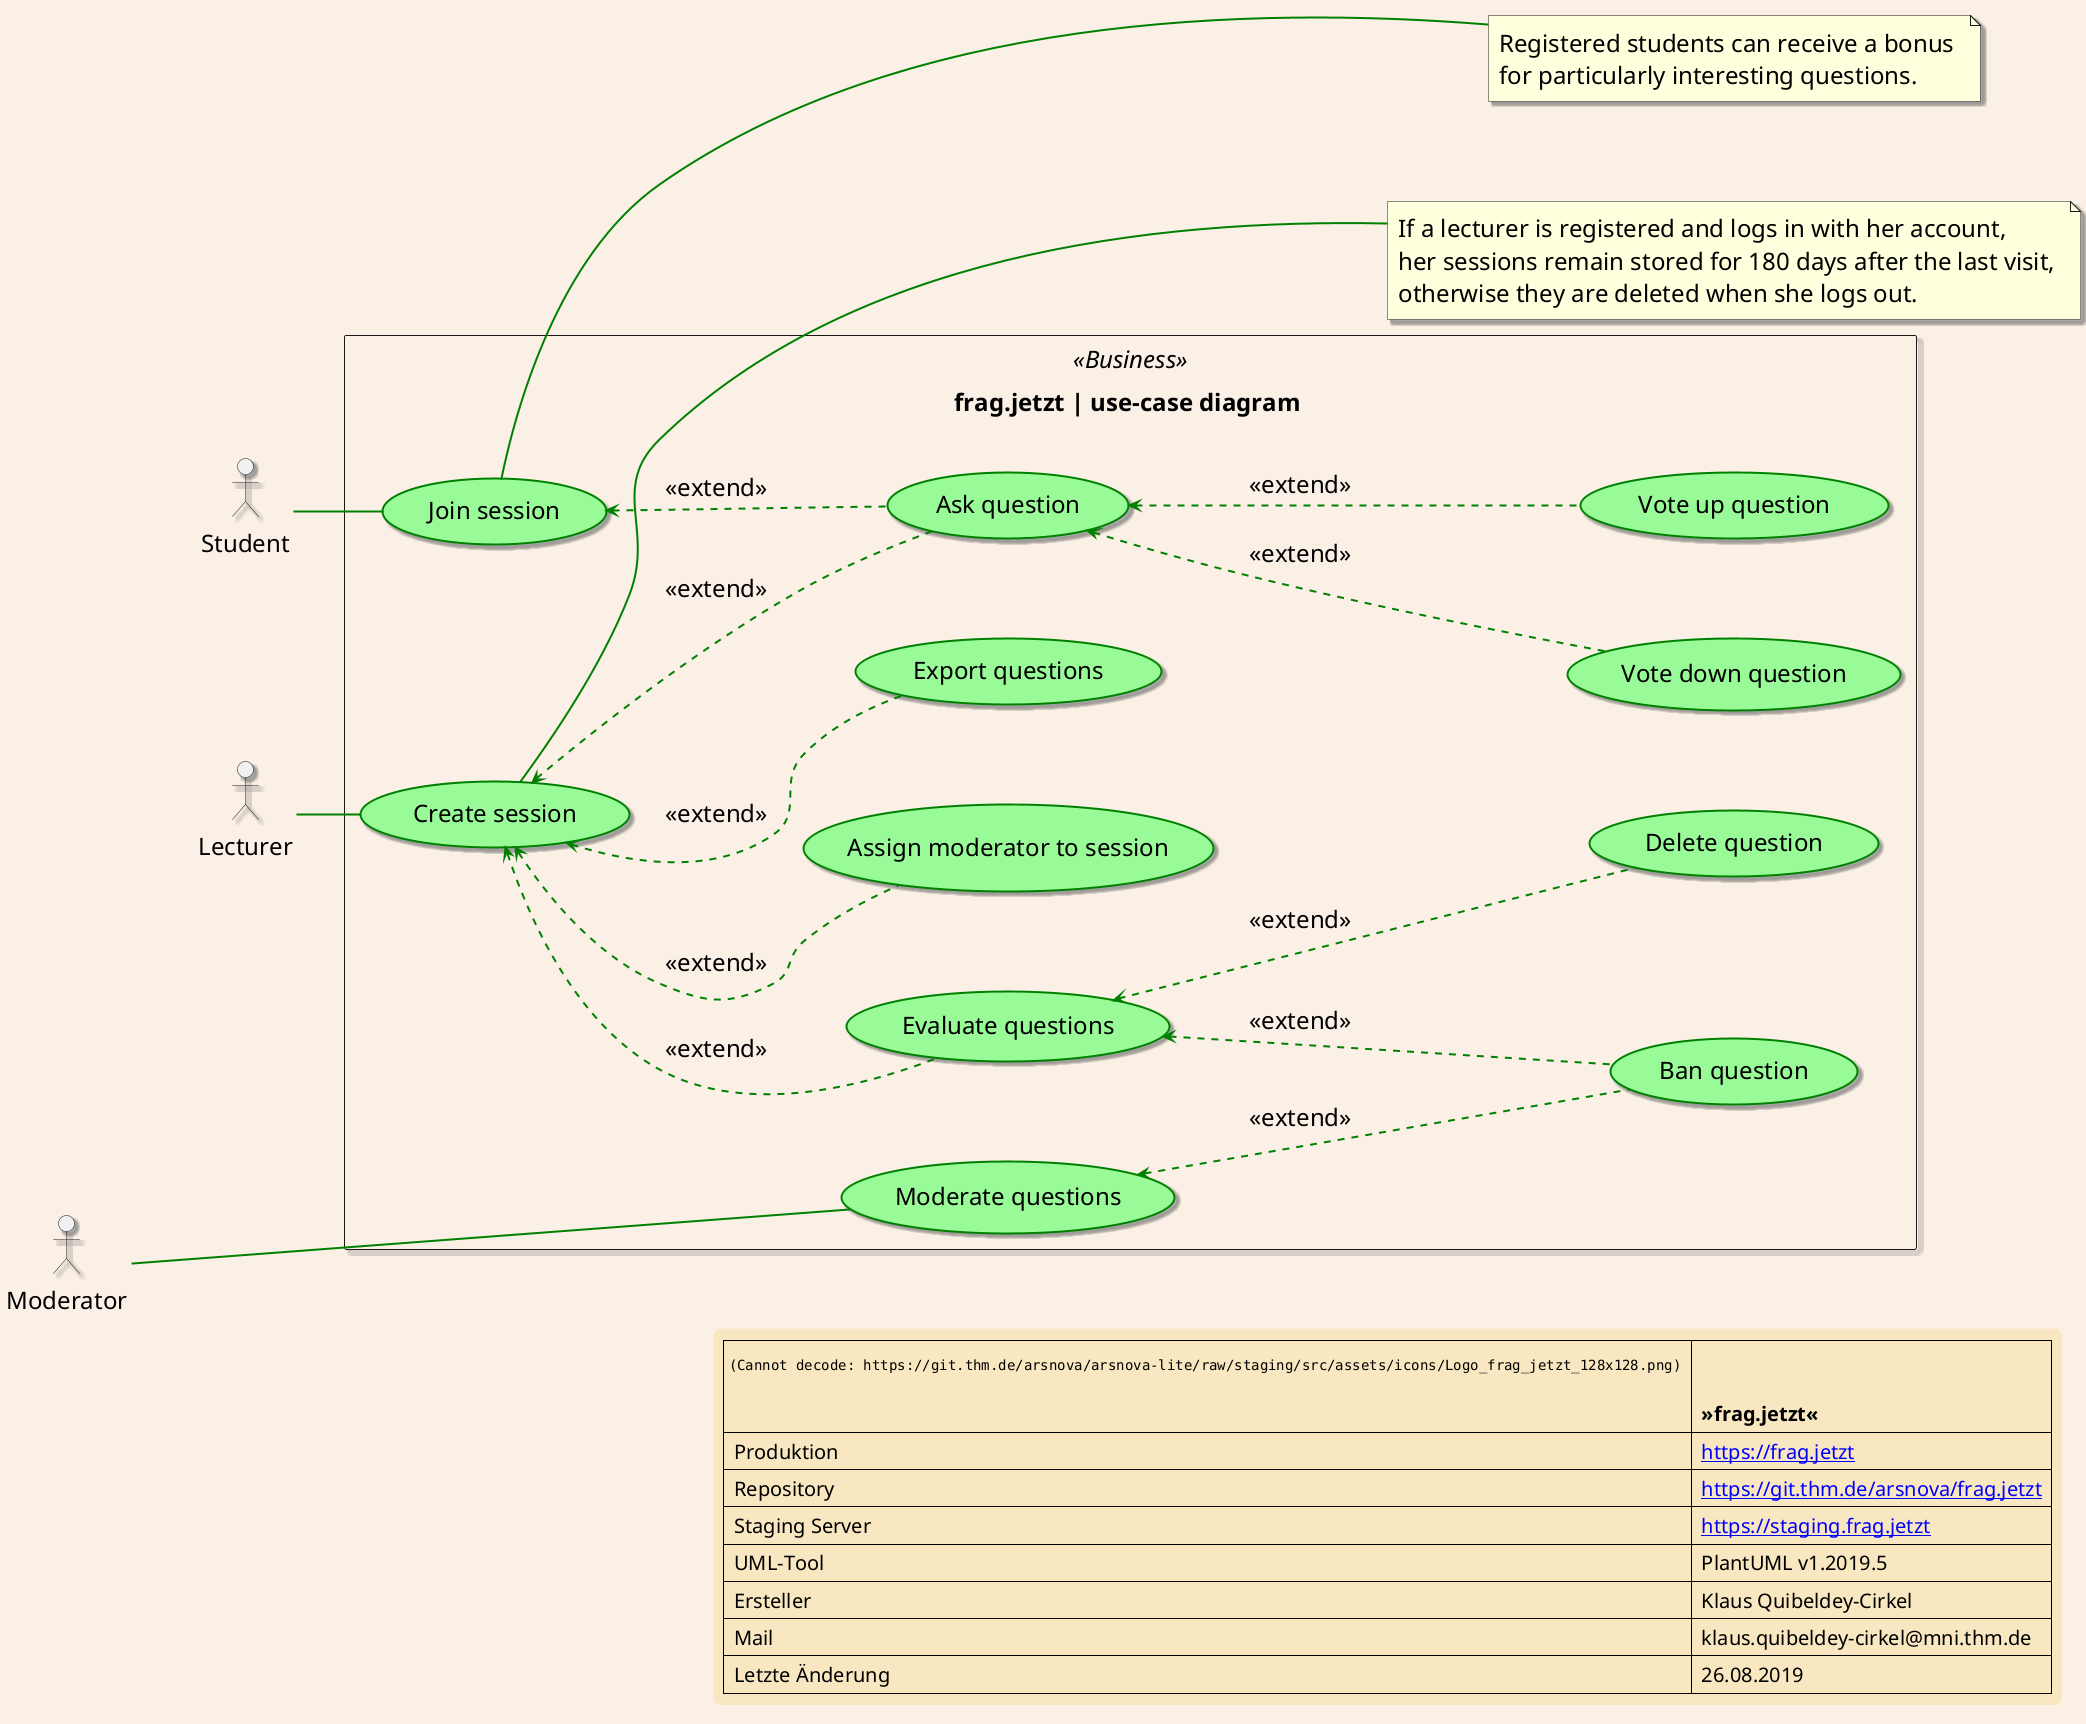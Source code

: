 @startuml

scale 1.0

left to right direction

skinparam backgroundColor Linen
skinparam LegendBackgroundColor Strategy
skinparam LegendBorderThickness 0
skinparam LegendFontSize 20
skinparam Padding 5
skinparam defaultFontSize 24
skinparam Nodesep 100
skinparam ArrowThickness 2
skinparam shadowing true

skinparam usecase {
    BackgroundColor PaleGreen
    BorderColor Green
    BackgroundColor<<USP>> Pink
    BorderColor<<USP>> HotPink
    BorderThickness 2
    ArrowThickness 2
    ArrowColor Green
    ActorBorderColor Green
}

actor Lecturer
actor Student
actor Moderator

note "If a lecturer is registered and logs in with her account, \nher sessions remain stored for 180 days after the last visit, \notherwise they are deleted when she logs out." as NoteForCreateSession
note "Registered students can receive a bonus \nfor particularly interesting questions." as NoteForJoinSession

rectangle "frag.jetzt | use-case diagram \n" << Business >> {

    (Join session) --- NoteForJoinSession
    (Create session) --- NoteForCreateSession

    Lecturer -- (Create session)
    (Evaluate questions) <.. (Delete question) : << extend >>
    Student-- (Join session)
    Moderator ---- (Moderate questions)
    (Create session) <.. (Export questions) : << extend >>
    (Create session) <.. (Assign moderator to session) : << extend >>
    (Create session) <.. (Ask question) : << extend >>
    (Create session) <.. (Evaluate questions) : << extend >>
    (Moderate questions) <.. (Ban question) : << extend >>
    (Evaluate questions) <.. (Ban question) : << extend >>
    (Join session) <.. (Ask question) : << extend >>
    (Ask question) <.. (Vote down question) : << extend >>
    (Ask question) <.. (Vote up question) : << extend >>

}

legend right
  |<img:https://git.thm.de/arsnova/arsnova-lite/raw/staging/src/assets/icons/Logo_frag_jetzt_128x128.png> |= \n\n »frag.jetzt« |
  | Produktion | [[https://frag.jetzt]] |
  | Repository | [[https://git.thm.de/arsnova/frag.jetzt]] |
  | Staging Server | [[https://staging.frag.jetzt]] |
  | UML-Tool| PlantUML v1.2019.5|
  | Ersteller| Klaus Quibeldey-Cirkel|
  | Mail| klaus.quibeldey-cirkel@mni.thm.de |
  | Letzte Änderung| 26.08.2019 |
end legend

@enduml

